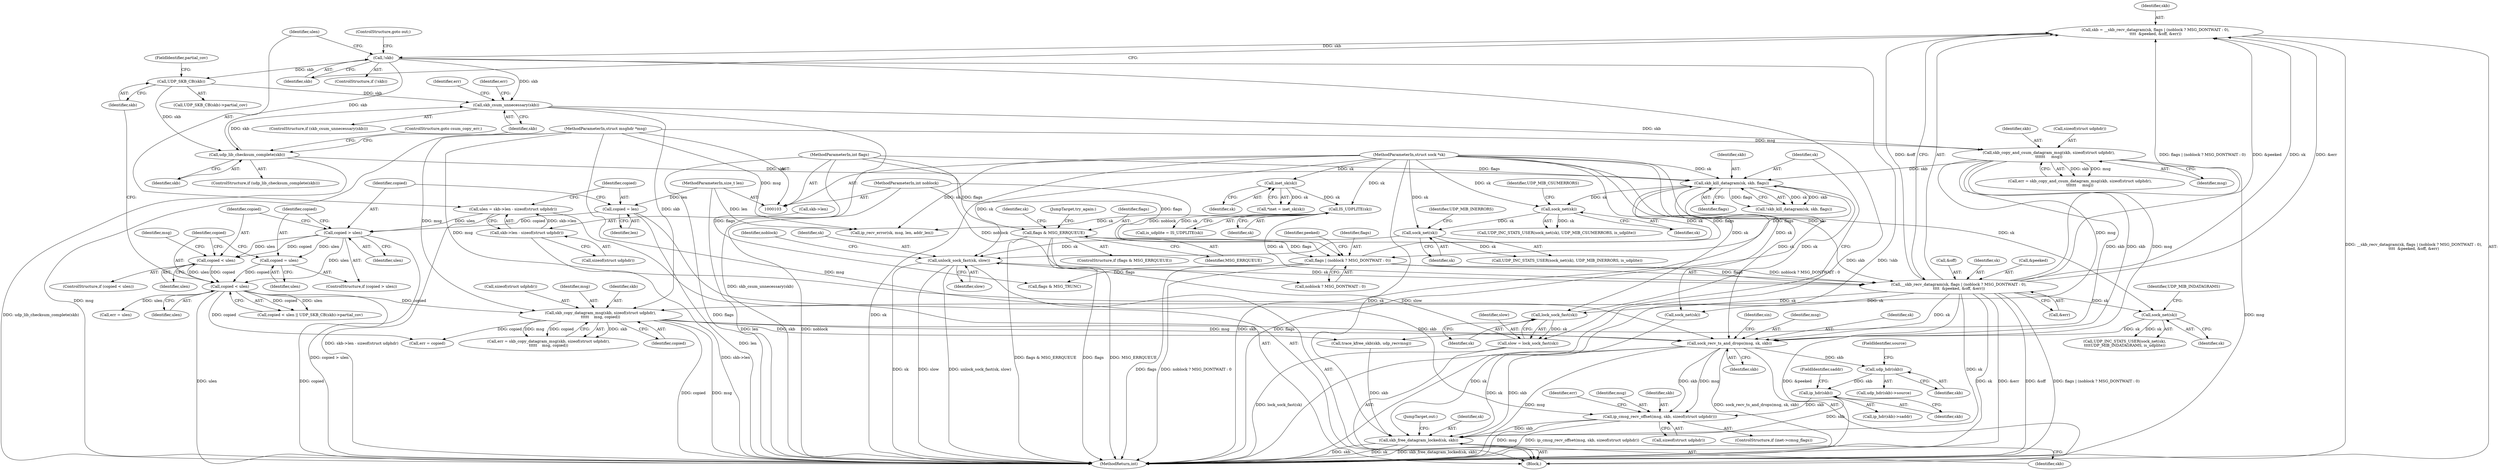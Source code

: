 digraph "0_linux_beb39db59d14990e401e235faf66a6b9b31240b0@API" {
"1000260" [label="(Call,sock_recv_ts_and_drops(msg, sk, skb))"];
"1000219" [label="(Call,skb_copy_and_csum_datagram_msg(skb, sizeof(struct udphdr),\n\t\t\t\t\t\t     msg))"];
"1000205" [label="(Call,skb_csum_unnecessary(skb))"];
"1000159" [label="(Call,!skb)"];
"1000142" [label="(Call,skb = __skb_recv_datagram(sk, flags | (noblock ? MSG_DONTWAIT : 0),\n\t\t\t\t  &peeked, &off, &err))"];
"1000144" [label="(Call,__skb_recv_datagram(sk, flags | (noblock ? MSG_DONTWAIT : 0),\n\t\t\t\t  &peeked, &off, &err))"];
"1000128" [label="(Call,IS_UDPLITE(sk))"];
"1000114" [label="(Call,inet_sk(sk))"];
"1000104" [label="(MethodParameterIn,struct sock *sk)"];
"1000353" [label="(Call,unlock_sock_fast(sk, slow))"];
"1000338" [label="(Call,skb_kill_datagram(sk, skb, flags))"];
"1000334" [label="(Call,lock_sock_fast(sk))"];
"1000201" [label="(Call,udp_lib_checksum_complete(skb))"];
"1000196" [label="(Call,UDP_SKB_CB(skb))"];
"1000146" [label="(Call,flags | (noblock ? MSG_DONTWAIT : 0))"];
"1000132" [label="(Call,flags & MSG_ERRQUEUE)"];
"1000108" [label="(MethodParameterIn,int flags)"];
"1000107" [label="(MethodParameterIn,int noblock)"];
"1000349" [label="(Call,sock_net(sk))"];
"1000344" [label="(Call,sock_net(sk))"];
"1000332" [label="(Call,slow = lock_sock_fast(sk))"];
"1000105" [label="(MethodParameterIn,struct msghdr *msg)"];
"1000209" [label="(Call,skb_copy_datagram_msg(skb, sizeof(struct udphdr),\n\t\t\t\t\t    msg, copied))"];
"1000192" [label="(Call,copied < ulen)"];
"1000177" [label="(Call,copied = ulen)"];
"1000174" [label="(Call,copied > ulen)"];
"1000170" [label="(Call,copied = len)"];
"1000106" [label="(MethodParameterIn,size_t len)"];
"1000162" [label="(Call,ulen = skb->len - sizeof(struct udphdr))"];
"1000164" [label="(Call,skb->len - sizeof(struct udphdr))"];
"1000182" [label="(Call,copied < ulen)"];
"1000256" [label="(Call,sock_net(sk))"];
"1000277" [label="(Call,udp_hdr(skb))"];
"1000287" [label="(Call,ip_hdr(skb))"];
"1000309" [label="(Call,ip_cmsg_recv_offset(msg, skb, sizeof(struct udphdr)))"];
"1000325" [label="(Call,skb_free_datagram_locked(sk, skb))"];
"1000310" [label="(Identifier,msg)"];
"1000318" [label="(Call,flags & MSG_TRUNC)"];
"1000333" [label="(Identifier,slow)"];
"1000349" [label="(Call,sock_net(sk))"];
"1000217" [label="(Call,err = skb_copy_and_csum_datagram_msg(skb, sizeof(struct udphdr),\n\t\t\t\t\t\t     msg))"];
"1000177" [label="(Call,copied = ulen)"];
"1000126" [label="(Call,is_udplite = IS_UDPLITE(sk))"];
"1000115" [label="(Identifier,sk)"];
"1000321" [label="(Call,err = ulen)"];
"1000181" [label="(ControlStructure,if (copied < ulen))"];
"1000104" [label="(MethodParameterIn,struct sock *sk)"];
"1000201" [label="(Call,udp_lib_checksum_complete(skb))"];
"1000325" [label="(Call,skb_free_datagram_locked(sk, skb))"];
"1000328" [label="(JumpTarget,out:)"];
"1000337" [label="(Call,!skb_kill_datagram(sk, skb, flags))"];
"1000206" [label="(Identifier,skb)"];
"1000209" [label="(Call,skb_copy_datagram_msg(skb, sizeof(struct udphdr),\n\t\t\t\t\t    msg, copied))"];
"1000348" [label="(Call,UDP_INC_STATS_USER(sock_net(sk), UDP_MIB_INERRORS, is_udplite))"];
"1000234" [label="(Call,trace_kfree_skb(skb, udp_recvmsg))"];
"1000354" [label="(Identifier,sk)"];
"1000182" [label="(Call,copied < ulen)"];
"1000343" [label="(Call,UDP_INC_STATS_USER(sock_net(sk), UDP_MIB_CSUMERRORS, is_udplite))"];
"1000262" [label="(Identifier,sk)"];
"1000312" [label="(Call,sizeof(struct udphdr))"];
"1000131" [label="(ControlStructure,if (flags & MSG_ERRQUEUE))"];
"1000344" [label="(Call,sock_net(sk))"];
"1000311" [label="(Identifier,skb)"];
"1000357" [label="(Identifier,noblock)"];
"1000211" [label="(Call,sizeof(struct udphdr))"];
"1000221" [label="(Call,sizeof(struct udphdr))"];
"1000277" [label="(Call,udp_hdr(skb))"];
"1000219" [label="(Call,skb_copy_and_csum_datagram_msg(skb, sizeof(struct udphdr),\n\t\t\t\t\t\t     msg))"];
"1000158" [label="(ControlStructure,if (!skb))"];
"1000132" [label="(Call,flags & MSG_ERRQUEUE)"];
"1000286" [label="(Call,ip_hdr(skb)->saddr)"];
"1000159" [label="(Call,!skb)"];
"1000183" [label="(Identifier,copied)"];
"1000204" [label="(ControlStructure,if (skb_csum_unnecessary(skb)))"];
"1000184" [label="(Identifier,ulen)"];
"1000161" [label="(ControlStructure,goto out;)"];
"1000144" [label="(Call,__skb_recv_datagram(sk, flags | (noblock ? MSG_DONTWAIT : 0),\n\t\t\t\t  &peeked, &off, &err))"];
"1000146" [label="(Call,flags | (noblock ? MSG_DONTWAIT : 0))"];
"1000338" [label="(Call,skb_kill_datagram(sk, skb, flags))"];
"1000178" [label="(Identifier,copied)"];
"1000110" [label="(Block,)"];
"1000196" [label="(Call,UDP_SKB_CB(skb))"];
"1000203" [label="(ControlStructure,goto csum_copy_err;)"];
"1000255" [label="(Call,UDP_INC_STATS_USER(sock_net(sk),\n\t\t\t\tUDP_MIB_INDATAGRAMS, is_udplite))"];
"1000187" [label="(Identifier,msg)"];
"1000332" [label="(Call,slow = lock_sock_fast(sk))"];
"1000265" [label="(Identifier,sin)"];
"1000258" [label="(Identifier,UDP_MIB_INDATAGRAMS)"];
"1000350" [label="(Identifier,sk)"];
"1000160" [label="(Identifier,skb)"];
"1000339" [label="(Identifier,sk)"];
"1000129" [label="(Identifier,sk)"];
"1000174" [label="(Call,copied > ulen)"];
"1000153" [label="(Identifier,peeked)"];
"1000223" [label="(Identifier,msg)"];
"1000170" [label="(Call,copied = len)"];
"1000168" [label="(Call,sizeof(struct udphdr))"];
"1000288" [label="(Identifier,skb)"];
"1000107" [label="(MethodParameterIn,int noblock)"];
"1000106" [label="(MethodParameterIn,size_t len)"];
"1000353" [label="(Call,unlock_sock_fast(sk, slow))"];
"1000208" [label="(Identifier,err)"];
"1000133" [label="(Identifier,flags)"];
"1000218" [label="(Identifier,err)"];
"1000345" [label="(Identifier,sk)"];
"1000314" [label="(Call,err = copied)"];
"1000287" [label="(Call,ip_hdr(skb))"];
"1000154" [label="(Call,&off)"];
"1000112" [label="(Call,*inet = inet_sk(sk))"];
"1000335" [label="(Identifier,sk)"];
"1000193" [label="(Identifier,copied)"];
"1000136" [label="(Call,ip_recv_error(sk, msg, len, addr_len))"];
"1000263" [label="(Identifier,skb)"];
"1000279" [label="(FieldIdentifier,source)"];
"1000213" [label="(Identifier,msg)"];
"1000145" [label="(Identifier,sk)"];
"1000137" [label="(Identifier,sk)"];
"1000367" [label="(MethodReturn,int)"];
"1000200" [label="(ControlStructure,if (udp_lib_checksum_complete(skb)))"];
"1000315" [label="(Identifier,err)"];
"1000162" [label="(Call,ulen = skb->len - sizeof(struct udphdr))"];
"1000210" [label="(Identifier,skb)"];
"1000261" [label="(Identifier,msg)"];
"1000276" [label="(Call,udp_hdr(skb)->source)"];
"1000355" [label="(Identifier,slow)"];
"1000152" [label="(Call,&peeked)"];
"1000334" [label="(Call,lock_sock_fast(sk))"];
"1000220" [label="(Identifier,skb)"];
"1000164" [label="(Call,skb->len - sizeof(struct udphdr))"];
"1000341" [label="(Identifier,flags)"];
"1000147" [label="(Identifier,flags)"];
"1000195" [label="(Call,UDP_SKB_CB(skb)->partial_cov)"];
"1000205" [label="(Call,skb_csum_unnecessary(skb))"];
"1000247" [label="(Call,sock_net(sk))"];
"1000192" [label="(Call,copied < ulen)"];
"1000179" [label="(Identifier,ulen)"];
"1000134" [label="(Identifier,MSG_ERRQUEUE)"];
"1000194" [label="(Identifier,ulen)"];
"1000207" [label="(Call,err = skb_copy_datagram_msg(skb, sizeof(struct udphdr),\n\t\t\t\t\t    msg, copied))"];
"1000128" [label="(Call,IS_UDPLITE(sk))"];
"1000309" [label="(Call,ip_cmsg_recv_offset(msg, skb, sizeof(struct udphdr)))"];
"1000278" [label="(Identifier,skb)"];
"1000346" [label="(Identifier,UDP_MIB_CSUMERRORS)"];
"1000175" [label="(Identifier,copied)"];
"1000260" [label="(Call,sock_recv_ts_and_drops(msg, sk, skb))"];
"1000305" [label="(ControlStructure,if (inet->cmsg_flags))"];
"1000114" [label="(Call,inet_sk(sk))"];
"1000256" [label="(Call,sock_net(sk))"];
"1000171" [label="(Identifier,copied)"];
"1000156" [label="(Call,&err)"];
"1000340" [label="(Identifier,skb)"];
"1000202" [label="(Identifier,skb)"];
"1000173" [label="(ControlStructure,if (copied > ulen))"];
"1000172" [label="(Identifier,len)"];
"1000198" [label="(FieldIdentifier,partial_cov)"];
"1000141" [label="(JumpTarget,try_again:)"];
"1000163" [label="(Identifier,ulen)"];
"1000351" [label="(Identifier,UDP_MIB_INERRORS)"];
"1000257" [label="(Identifier,sk)"];
"1000326" [label="(Identifier,sk)"];
"1000148" [label="(Call,noblock ? MSG_DONTWAIT : 0)"];
"1000176" [label="(Identifier,ulen)"];
"1000197" [label="(Identifier,skb)"];
"1000105" [label="(MethodParameterIn,struct msghdr *msg)"];
"1000214" [label="(Identifier,copied)"];
"1000142" [label="(Call,skb = __skb_recv_datagram(sk, flags | (noblock ? MSG_DONTWAIT : 0),\n\t\t\t\t  &peeked, &off, &err))"];
"1000143" [label="(Identifier,skb)"];
"1000327" [label="(Identifier,skb)"];
"1000165" [label="(Call,skb->len)"];
"1000108" [label="(MethodParameterIn,int flags)"];
"1000289" [label="(FieldIdentifier,saddr)"];
"1000191" [label="(Call,copied < ulen || UDP_SKB_CB(skb)->partial_cov)"];
"1000260" -> "1000110"  [label="AST: "];
"1000260" -> "1000263"  [label="CFG: "];
"1000261" -> "1000260"  [label="AST: "];
"1000262" -> "1000260"  [label="AST: "];
"1000263" -> "1000260"  [label="AST: "];
"1000265" -> "1000260"  [label="CFG: "];
"1000260" -> "1000367"  [label="DDG: sock_recv_ts_and_drops(msg, sk, skb)"];
"1000260" -> "1000367"  [label="DDG: msg"];
"1000219" -> "1000260"  [label="DDG: msg"];
"1000219" -> "1000260"  [label="DDG: skb"];
"1000209" -> "1000260"  [label="DDG: msg"];
"1000209" -> "1000260"  [label="DDG: skb"];
"1000105" -> "1000260"  [label="DDG: msg"];
"1000144" -> "1000260"  [label="DDG: sk"];
"1000256" -> "1000260"  [label="DDG: sk"];
"1000104" -> "1000260"  [label="DDG: sk"];
"1000260" -> "1000277"  [label="DDG: skb"];
"1000260" -> "1000309"  [label="DDG: msg"];
"1000260" -> "1000309"  [label="DDG: skb"];
"1000260" -> "1000325"  [label="DDG: sk"];
"1000260" -> "1000325"  [label="DDG: skb"];
"1000219" -> "1000217"  [label="AST: "];
"1000219" -> "1000223"  [label="CFG: "];
"1000220" -> "1000219"  [label="AST: "];
"1000221" -> "1000219"  [label="AST: "];
"1000223" -> "1000219"  [label="AST: "];
"1000217" -> "1000219"  [label="CFG: "];
"1000219" -> "1000367"  [label="DDG: msg"];
"1000219" -> "1000209"  [label="DDG: msg"];
"1000219" -> "1000217"  [label="DDG: skb"];
"1000219" -> "1000217"  [label="DDG: msg"];
"1000205" -> "1000219"  [label="DDG: skb"];
"1000105" -> "1000219"  [label="DDG: msg"];
"1000219" -> "1000234"  [label="DDG: skb"];
"1000219" -> "1000338"  [label="DDG: skb"];
"1000205" -> "1000204"  [label="AST: "];
"1000205" -> "1000206"  [label="CFG: "];
"1000206" -> "1000205"  [label="AST: "];
"1000208" -> "1000205"  [label="CFG: "];
"1000218" -> "1000205"  [label="CFG: "];
"1000205" -> "1000367"  [label="DDG: skb_csum_unnecessary(skb)"];
"1000159" -> "1000205"  [label="DDG: skb"];
"1000196" -> "1000205"  [label="DDG: skb"];
"1000201" -> "1000205"  [label="DDG: skb"];
"1000205" -> "1000209"  [label="DDG: skb"];
"1000159" -> "1000158"  [label="AST: "];
"1000159" -> "1000160"  [label="CFG: "];
"1000160" -> "1000159"  [label="AST: "];
"1000161" -> "1000159"  [label="CFG: "];
"1000163" -> "1000159"  [label="CFG: "];
"1000159" -> "1000367"  [label="DDG: !skb"];
"1000159" -> "1000367"  [label="DDG: skb"];
"1000142" -> "1000159"  [label="DDG: skb"];
"1000159" -> "1000196"  [label="DDG: skb"];
"1000159" -> "1000201"  [label="DDG: skb"];
"1000142" -> "1000110"  [label="AST: "];
"1000142" -> "1000144"  [label="CFG: "];
"1000143" -> "1000142"  [label="AST: "];
"1000144" -> "1000142"  [label="AST: "];
"1000160" -> "1000142"  [label="CFG: "];
"1000142" -> "1000367"  [label="DDG: __skb_recv_datagram(sk, flags | (noblock ? MSG_DONTWAIT : 0),\n\t\t\t\t  &peeked, &off, &err)"];
"1000144" -> "1000142"  [label="DDG: flags | (noblock ? MSG_DONTWAIT : 0)"];
"1000144" -> "1000142"  [label="DDG: &peeked"];
"1000144" -> "1000142"  [label="DDG: sk"];
"1000144" -> "1000142"  [label="DDG: &err"];
"1000144" -> "1000142"  [label="DDG: &off"];
"1000144" -> "1000156"  [label="CFG: "];
"1000145" -> "1000144"  [label="AST: "];
"1000146" -> "1000144"  [label="AST: "];
"1000152" -> "1000144"  [label="AST: "];
"1000154" -> "1000144"  [label="AST: "];
"1000156" -> "1000144"  [label="AST: "];
"1000144" -> "1000367"  [label="DDG: &off"];
"1000144" -> "1000367"  [label="DDG: &peeked"];
"1000144" -> "1000367"  [label="DDG: sk"];
"1000144" -> "1000367"  [label="DDG: &err"];
"1000144" -> "1000367"  [label="DDG: flags | (noblock ? MSG_DONTWAIT : 0)"];
"1000128" -> "1000144"  [label="DDG: sk"];
"1000353" -> "1000144"  [label="DDG: sk"];
"1000104" -> "1000144"  [label="DDG: sk"];
"1000146" -> "1000144"  [label="DDG: flags"];
"1000146" -> "1000144"  [label="DDG: noblock ? MSG_DONTWAIT : 0"];
"1000144" -> "1000247"  [label="DDG: sk"];
"1000144" -> "1000256"  [label="DDG: sk"];
"1000144" -> "1000325"  [label="DDG: sk"];
"1000144" -> "1000334"  [label="DDG: sk"];
"1000128" -> "1000126"  [label="AST: "];
"1000128" -> "1000129"  [label="CFG: "];
"1000129" -> "1000128"  [label="AST: "];
"1000126" -> "1000128"  [label="CFG: "];
"1000128" -> "1000126"  [label="DDG: sk"];
"1000114" -> "1000128"  [label="DDG: sk"];
"1000104" -> "1000128"  [label="DDG: sk"];
"1000128" -> "1000136"  [label="DDG: sk"];
"1000114" -> "1000112"  [label="AST: "];
"1000114" -> "1000115"  [label="CFG: "];
"1000115" -> "1000114"  [label="AST: "];
"1000112" -> "1000114"  [label="CFG: "];
"1000114" -> "1000112"  [label="DDG: sk"];
"1000104" -> "1000114"  [label="DDG: sk"];
"1000104" -> "1000103"  [label="AST: "];
"1000104" -> "1000367"  [label="DDG: sk"];
"1000104" -> "1000136"  [label="DDG: sk"];
"1000104" -> "1000247"  [label="DDG: sk"];
"1000104" -> "1000256"  [label="DDG: sk"];
"1000104" -> "1000325"  [label="DDG: sk"];
"1000104" -> "1000334"  [label="DDG: sk"];
"1000104" -> "1000338"  [label="DDG: sk"];
"1000104" -> "1000344"  [label="DDG: sk"];
"1000104" -> "1000349"  [label="DDG: sk"];
"1000104" -> "1000353"  [label="DDG: sk"];
"1000353" -> "1000110"  [label="AST: "];
"1000353" -> "1000355"  [label="CFG: "];
"1000354" -> "1000353"  [label="AST: "];
"1000355" -> "1000353"  [label="AST: "];
"1000357" -> "1000353"  [label="CFG: "];
"1000353" -> "1000367"  [label="DDG: unlock_sock_fast(sk, slow)"];
"1000353" -> "1000367"  [label="DDG: sk"];
"1000353" -> "1000367"  [label="DDG: slow"];
"1000338" -> "1000353"  [label="DDG: sk"];
"1000349" -> "1000353"  [label="DDG: sk"];
"1000332" -> "1000353"  [label="DDG: slow"];
"1000338" -> "1000337"  [label="AST: "];
"1000338" -> "1000341"  [label="CFG: "];
"1000339" -> "1000338"  [label="AST: "];
"1000340" -> "1000338"  [label="AST: "];
"1000341" -> "1000338"  [label="AST: "];
"1000337" -> "1000338"  [label="CFG: "];
"1000338" -> "1000367"  [label="DDG: skb"];
"1000338" -> "1000367"  [label="DDG: flags"];
"1000338" -> "1000146"  [label="DDG: flags"];
"1000338" -> "1000337"  [label="DDG: sk"];
"1000338" -> "1000337"  [label="DDG: skb"];
"1000338" -> "1000337"  [label="DDG: flags"];
"1000334" -> "1000338"  [label="DDG: sk"];
"1000201" -> "1000338"  [label="DDG: skb"];
"1000146" -> "1000338"  [label="DDG: flags"];
"1000108" -> "1000338"  [label="DDG: flags"];
"1000338" -> "1000344"  [label="DDG: sk"];
"1000334" -> "1000332"  [label="AST: "];
"1000334" -> "1000335"  [label="CFG: "];
"1000335" -> "1000334"  [label="AST: "];
"1000332" -> "1000334"  [label="CFG: "];
"1000334" -> "1000332"  [label="DDG: sk"];
"1000201" -> "1000200"  [label="AST: "];
"1000201" -> "1000202"  [label="CFG: "];
"1000202" -> "1000201"  [label="AST: "];
"1000203" -> "1000201"  [label="CFG: "];
"1000206" -> "1000201"  [label="CFG: "];
"1000201" -> "1000367"  [label="DDG: udp_lib_checksum_complete(skb)"];
"1000196" -> "1000201"  [label="DDG: skb"];
"1000196" -> "1000195"  [label="AST: "];
"1000196" -> "1000197"  [label="CFG: "];
"1000197" -> "1000196"  [label="AST: "];
"1000198" -> "1000196"  [label="CFG: "];
"1000146" -> "1000148"  [label="CFG: "];
"1000147" -> "1000146"  [label="AST: "];
"1000148" -> "1000146"  [label="AST: "];
"1000153" -> "1000146"  [label="CFG: "];
"1000146" -> "1000367"  [label="DDG: noblock ? MSG_DONTWAIT : 0"];
"1000146" -> "1000367"  [label="DDG: flags"];
"1000132" -> "1000146"  [label="DDG: flags"];
"1000108" -> "1000146"  [label="DDG: flags"];
"1000107" -> "1000146"  [label="DDG: noblock"];
"1000146" -> "1000318"  [label="DDG: flags"];
"1000132" -> "1000131"  [label="AST: "];
"1000132" -> "1000134"  [label="CFG: "];
"1000133" -> "1000132"  [label="AST: "];
"1000134" -> "1000132"  [label="AST: "];
"1000137" -> "1000132"  [label="CFG: "];
"1000141" -> "1000132"  [label="CFG: "];
"1000132" -> "1000367"  [label="DDG: flags & MSG_ERRQUEUE"];
"1000132" -> "1000367"  [label="DDG: MSG_ERRQUEUE"];
"1000132" -> "1000367"  [label="DDG: flags"];
"1000108" -> "1000132"  [label="DDG: flags"];
"1000108" -> "1000103"  [label="AST: "];
"1000108" -> "1000367"  [label="DDG: flags"];
"1000108" -> "1000318"  [label="DDG: flags"];
"1000107" -> "1000103"  [label="AST: "];
"1000107" -> "1000367"  [label="DDG: noblock"];
"1000107" -> "1000148"  [label="DDG: noblock"];
"1000349" -> "1000348"  [label="AST: "];
"1000349" -> "1000350"  [label="CFG: "];
"1000350" -> "1000349"  [label="AST: "];
"1000351" -> "1000349"  [label="CFG: "];
"1000349" -> "1000348"  [label="DDG: sk"];
"1000344" -> "1000349"  [label="DDG: sk"];
"1000344" -> "1000343"  [label="AST: "];
"1000344" -> "1000345"  [label="CFG: "];
"1000345" -> "1000344"  [label="AST: "];
"1000346" -> "1000344"  [label="CFG: "];
"1000344" -> "1000343"  [label="DDG: sk"];
"1000332" -> "1000110"  [label="AST: "];
"1000333" -> "1000332"  [label="AST: "];
"1000339" -> "1000332"  [label="CFG: "];
"1000332" -> "1000367"  [label="DDG: lock_sock_fast(sk)"];
"1000105" -> "1000103"  [label="AST: "];
"1000105" -> "1000367"  [label="DDG: msg"];
"1000105" -> "1000136"  [label="DDG: msg"];
"1000105" -> "1000209"  [label="DDG: msg"];
"1000105" -> "1000309"  [label="DDG: msg"];
"1000209" -> "1000207"  [label="AST: "];
"1000209" -> "1000214"  [label="CFG: "];
"1000210" -> "1000209"  [label="AST: "];
"1000211" -> "1000209"  [label="AST: "];
"1000213" -> "1000209"  [label="AST: "];
"1000214" -> "1000209"  [label="AST: "];
"1000207" -> "1000209"  [label="CFG: "];
"1000209" -> "1000367"  [label="DDG: copied"];
"1000209" -> "1000367"  [label="DDG: msg"];
"1000209" -> "1000207"  [label="DDG: skb"];
"1000209" -> "1000207"  [label="DDG: msg"];
"1000209" -> "1000207"  [label="DDG: copied"];
"1000192" -> "1000209"  [label="DDG: copied"];
"1000209" -> "1000234"  [label="DDG: skb"];
"1000209" -> "1000314"  [label="DDG: copied"];
"1000192" -> "1000191"  [label="AST: "];
"1000192" -> "1000194"  [label="CFG: "];
"1000193" -> "1000192"  [label="AST: "];
"1000194" -> "1000192"  [label="AST: "];
"1000197" -> "1000192"  [label="CFG: "];
"1000191" -> "1000192"  [label="CFG: "];
"1000192" -> "1000367"  [label="DDG: ulen"];
"1000192" -> "1000367"  [label="DDG: copied"];
"1000192" -> "1000191"  [label="DDG: copied"];
"1000192" -> "1000191"  [label="DDG: ulen"];
"1000177" -> "1000192"  [label="DDG: copied"];
"1000182" -> "1000192"  [label="DDG: copied"];
"1000182" -> "1000192"  [label="DDG: ulen"];
"1000174" -> "1000192"  [label="DDG: ulen"];
"1000192" -> "1000314"  [label="DDG: copied"];
"1000192" -> "1000321"  [label="DDG: ulen"];
"1000177" -> "1000173"  [label="AST: "];
"1000177" -> "1000179"  [label="CFG: "];
"1000178" -> "1000177"  [label="AST: "];
"1000179" -> "1000177"  [label="AST: "];
"1000193" -> "1000177"  [label="CFG: "];
"1000174" -> "1000177"  [label="DDG: ulen"];
"1000174" -> "1000173"  [label="AST: "];
"1000174" -> "1000176"  [label="CFG: "];
"1000175" -> "1000174"  [label="AST: "];
"1000176" -> "1000174"  [label="AST: "];
"1000178" -> "1000174"  [label="CFG: "];
"1000183" -> "1000174"  [label="CFG: "];
"1000174" -> "1000367"  [label="DDG: copied > ulen"];
"1000170" -> "1000174"  [label="DDG: copied"];
"1000162" -> "1000174"  [label="DDG: ulen"];
"1000174" -> "1000182"  [label="DDG: copied"];
"1000174" -> "1000182"  [label="DDG: ulen"];
"1000170" -> "1000110"  [label="AST: "];
"1000170" -> "1000172"  [label="CFG: "];
"1000171" -> "1000170"  [label="AST: "];
"1000172" -> "1000170"  [label="AST: "];
"1000175" -> "1000170"  [label="CFG: "];
"1000170" -> "1000367"  [label="DDG: len"];
"1000106" -> "1000170"  [label="DDG: len"];
"1000106" -> "1000103"  [label="AST: "];
"1000106" -> "1000367"  [label="DDG: len"];
"1000106" -> "1000136"  [label="DDG: len"];
"1000162" -> "1000110"  [label="AST: "];
"1000162" -> "1000164"  [label="CFG: "];
"1000163" -> "1000162"  [label="AST: "];
"1000164" -> "1000162"  [label="AST: "];
"1000171" -> "1000162"  [label="CFG: "];
"1000162" -> "1000367"  [label="DDG: skb->len - sizeof(struct udphdr)"];
"1000164" -> "1000162"  [label="DDG: skb->len"];
"1000164" -> "1000168"  [label="CFG: "];
"1000165" -> "1000164"  [label="AST: "];
"1000168" -> "1000164"  [label="AST: "];
"1000164" -> "1000367"  [label="DDG: skb->len"];
"1000182" -> "1000181"  [label="AST: "];
"1000182" -> "1000184"  [label="CFG: "];
"1000183" -> "1000182"  [label="AST: "];
"1000184" -> "1000182"  [label="AST: "];
"1000187" -> "1000182"  [label="CFG: "];
"1000193" -> "1000182"  [label="CFG: "];
"1000256" -> "1000255"  [label="AST: "];
"1000256" -> "1000257"  [label="CFG: "];
"1000257" -> "1000256"  [label="AST: "];
"1000258" -> "1000256"  [label="CFG: "];
"1000256" -> "1000255"  [label="DDG: sk"];
"1000277" -> "1000276"  [label="AST: "];
"1000277" -> "1000278"  [label="CFG: "];
"1000278" -> "1000277"  [label="AST: "];
"1000279" -> "1000277"  [label="CFG: "];
"1000277" -> "1000287"  [label="DDG: skb"];
"1000287" -> "1000286"  [label="AST: "];
"1000287" -> "1000288"  [label="CFG: "];
"1000288" -> "1000287"  [label="AST: "];
"1000289" -> "1000287"  [label="CFG: "];
"1000287" -> "1000309"  [label="DDG: skb"];
"1000287" -> "1000325"  [label="DDG: skb"];
"1000309" -> "1000305"  [label="AST: "];
"1000309" -> "1000312"  [label="CFG: "];
"1000310" -> "1000309"  [label="AST: "];
"1000311" -> "1000309"  [label="AST: "];
"1000312" -> "1000309"  [label="AST: "];
"1000315" -> "1000309"  [label="CFG: "];
"1000309" -> "1000367"  [label="DDG: msg"];
"1000309" -> "1000367"  [label="DDG: ip_cmsg_recv_offset(msg, skb, sizeof(struct udphdr))"];
"1000309" -> "1000325"  [label="DDG: skb"];
"1000325" -> "1000110"  [label="AST: "];
"1000325" -> "1000327"  [label="CFG: "];
"1000326" -> "1000325"  [label="AST: "];
"1000327" -> "1000325"  [label="AST: "];
"1000328" -> "1000325"  [label="CFG: "];
"1000325" -> "1000367"  [label="DDG: sk"];
"1000325" -> "1000367"  [label="DDG: skb_free_datagram_locked(sk, skb)"];
"1000325" -> "1000367"  [label="DDG: skb"];
"1000247" -> "1000325"  [label="DDG: sk"];
"1000234" -> "1000325"  [label="DDG: skb"];
}
